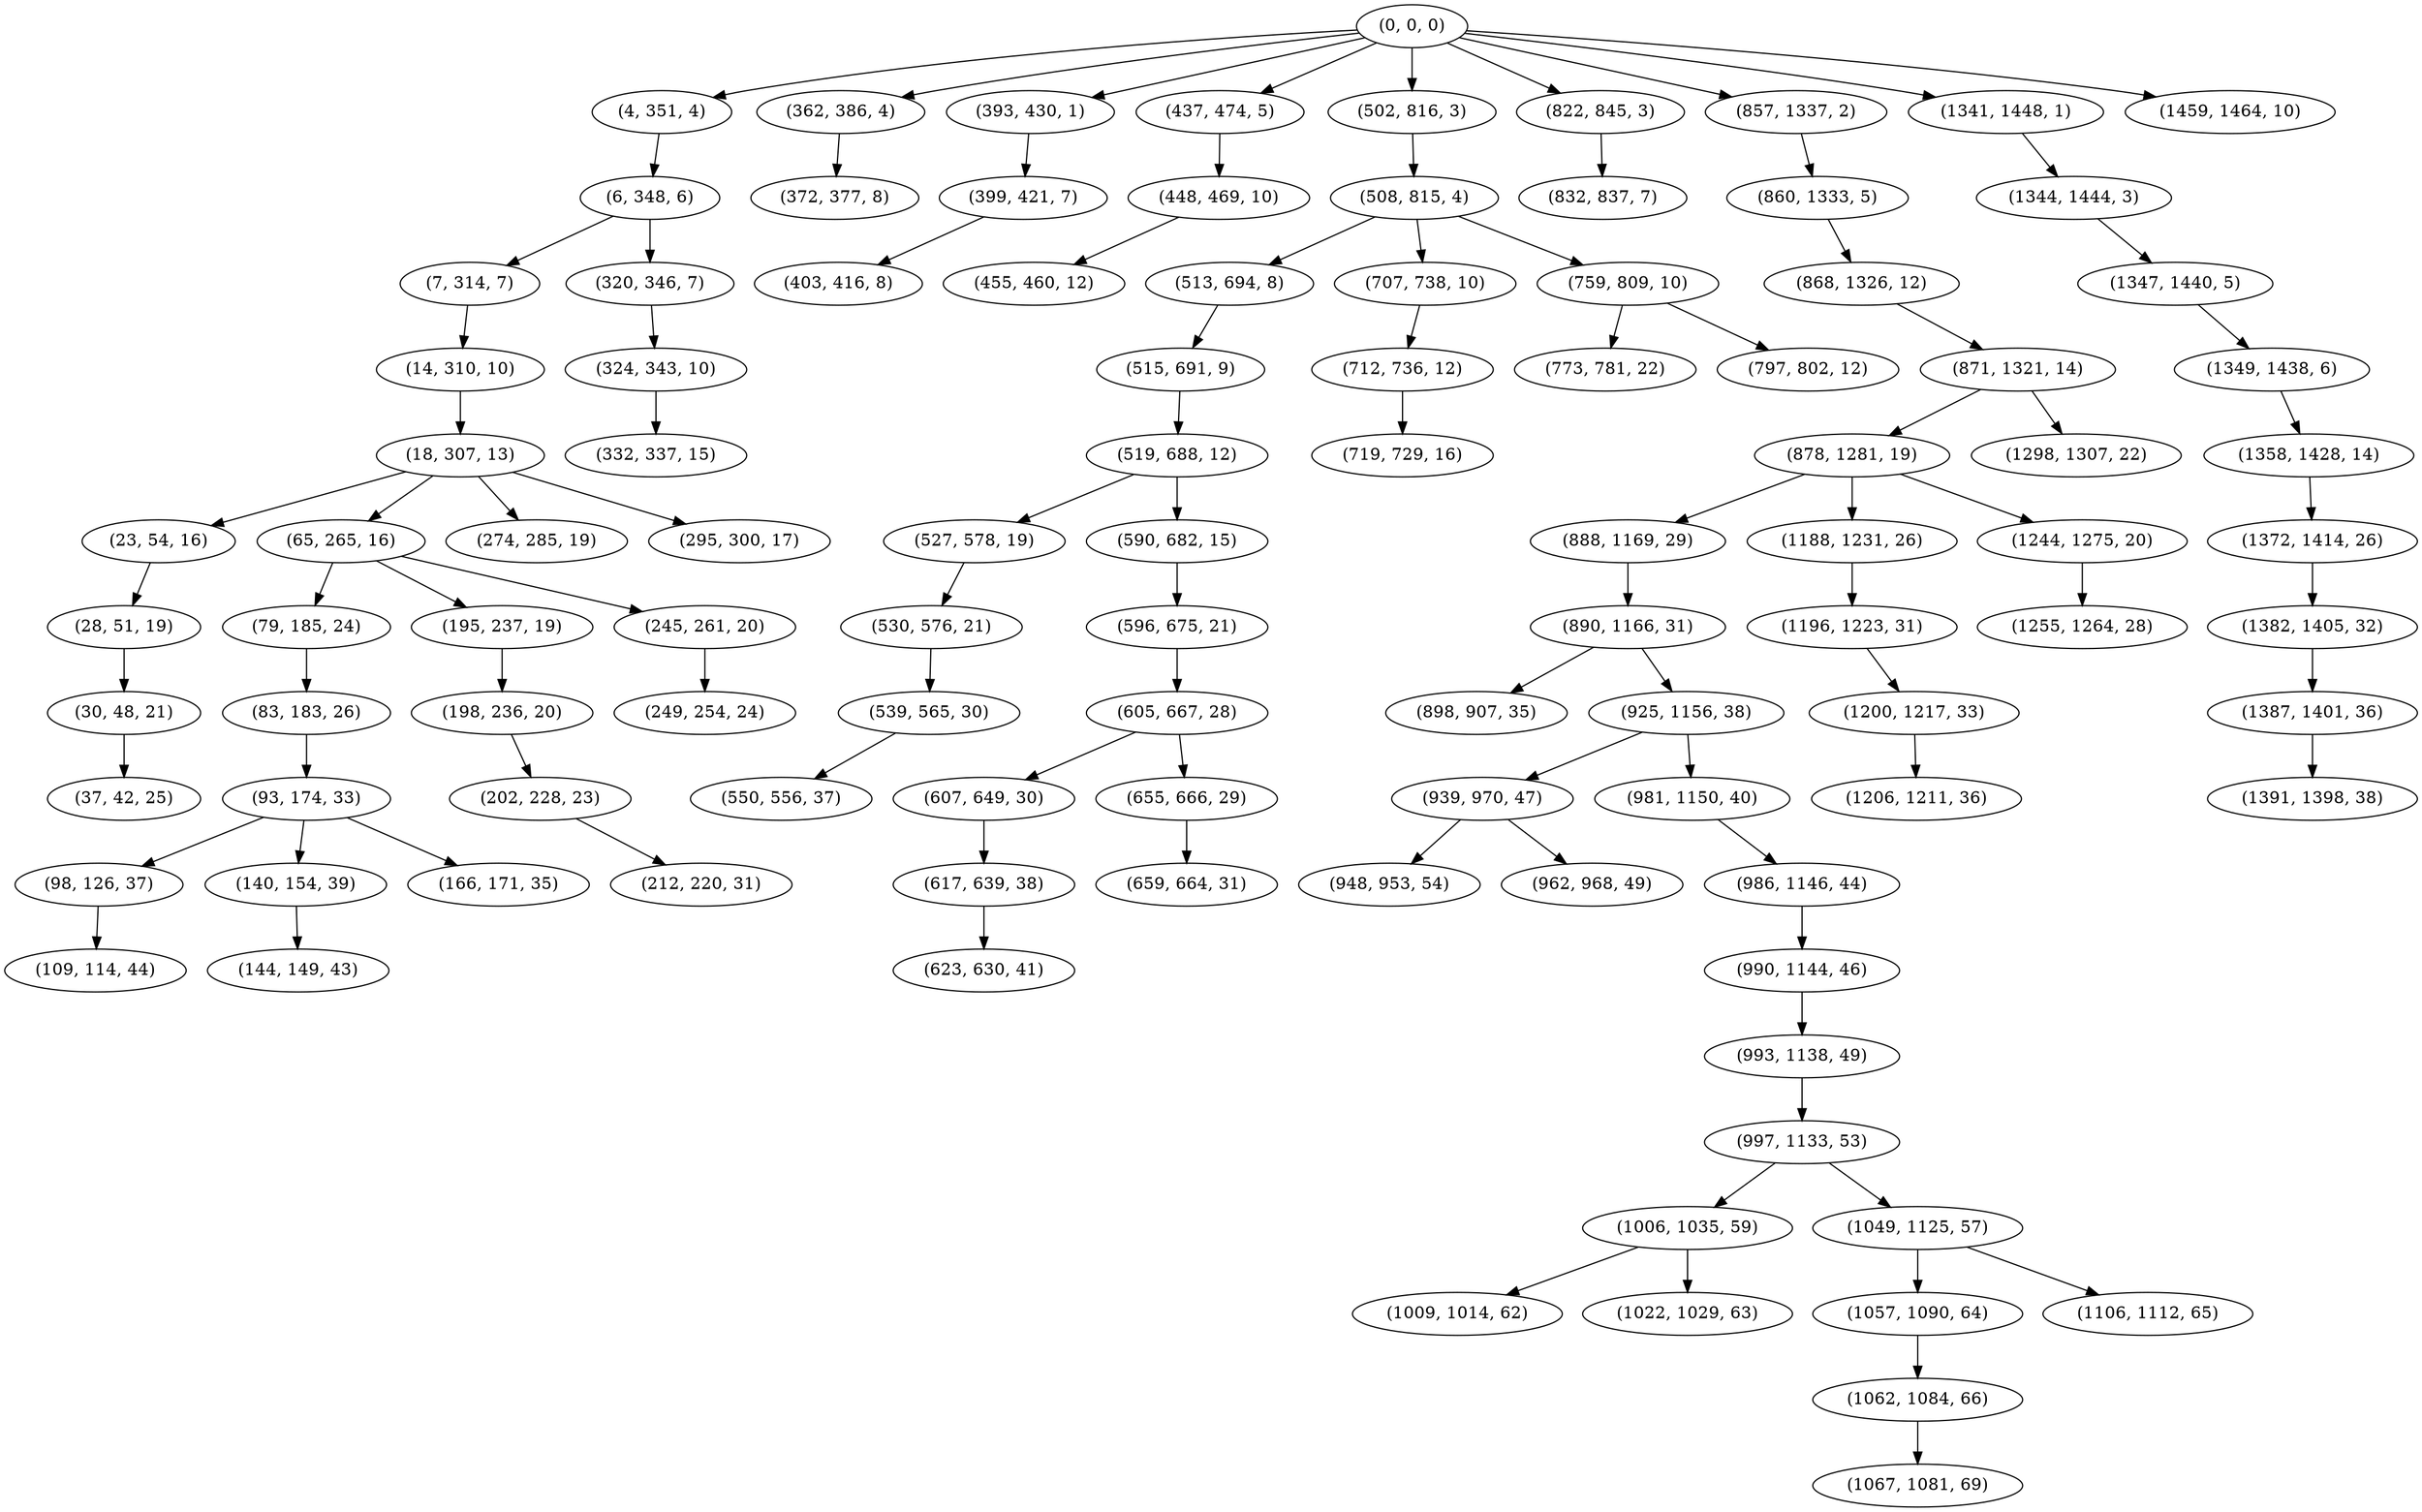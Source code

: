 digraph tree {
    "(0, 0, 0)";
    "(4, 351, 4)";
    "(6, 348, 6)";
    "(7, 314, 7)";
    "(14, 310, 10)";
    "(18, 307, 13)";
    "(23, 54, 16)";
    "(28, 51, 19)";
    "(30, 48, 21)";
    "(37, 42, 25)";
    "(65, 265, 16)";
    "(79, 185, 24)";
    "(83, 183, 26)";
    "(93, 174, 33)";
    "(98, 126, 37)";
    "(109, 114, 44)";
    "(140, 154, 39)";
    "(144, 149, 43)";
    "(166, 171, 35)";
    "(195, 237, 19)";
    "(198, 236, 20)";
    "(202, 228, 23)";
    "(212, 220, 31)";
    "(245, 261, 20)";
    "(249, 254, 24)";
    "(274, 285, 19)";
    "(295, 300, 17)";
    "(320, 346, 7)";
    "(324, 343, 10)";
    "(332, 337, 15)";
    "(362, 386, 4)";
    "(372, 377, 8)";
    "(393, 430, 1)";
    "(399, 421, 7)";
    "(403, 416, 8)";
    "(437, 474, 5)";
    "(448, 469, 10)";
    "(455, 460, 12)";
    "(502, 816, 3)";
    "(508, 815, 4)";
    "(513, 694, 8)";
    "(515, 691, 9)";
    "(519, 688, 12)";
    "(527, 578, 19)";
    "(530, 576, 21)";
    "(539, 565, 30)";
    "(550, 556, 37)";
    "(590, 682, 15)";
    "(596, 675, 21)";
    "(605, 667, 28)";
    "(607, 649, 30)";
    "(617, 639, 38)";
    "(623, 630, 41)";
    "(655, 666, 29)";
    "(659, 664, 31)";
    "(707, 738, 10)";
    "(712, 736, 12)";
    "(719, 729, 16)";
    "(759, 809, 10)";
    "(773, 781, 22)";
    "(797, 802, 12)";
    "(822, 845, 3)";
    "(832, 837, 7)";
    "(857, 1337, 2)";
    "(860, 1333, 5)";
    "(868, 1326, 12)";
    "(871, 1321, 14)";
    "(878, 1281, 19)";
    "(888, 1169, 29)";
    "(890, 1166, 31)";
    "(898, 907, 35)";
    "(925, 1156, 38)";
    "(939, 970, 47)";
    "(948, 953, 54)";
    "(962, 968, 49)";
    "(981, 1150, 40)";
    "(986, 1146, 44)";
    "(990, 1144, 46)";
    "(993, 1138, 49)";
    "(997, 1133, 53)";
    "(1006, 1035, 59)";
    "(1009, 1014, 62)";
    "(1022, 1029, 63)";
    "(1049, 1125, 57)";
    "(1057, 1090, 64)";
    "(1062, 1084, 66)";
    "(1067, 1081, 69)";
    "(1106, 1112, 65)";
    "(1188, 1231, 26)";
    "(1196, 1223, 31)";
    "(1200, 1217, 33)";
    "(1206, 1211, 36)";
    "(1244, 1275, 20)";
    "(1255, 1264, 28)";
    "(1298, 1307, 22)";
    "(1341, 1448, 1)";
    "(1344, 1444, 3)";
    "(1347, 1440, 5)";
    "(1349, 1438, 6)";
    "(1358, 1428, 14)";
    "(1372, 1414, 26)";
    "(1382, 1405, 32)";
    "(1387, 1401, 36)";
    "(1391, 1398, 38)";
    "(1459, 1464, 10)";
    "(0, 0, 0)" -> "(4, 351, 4)";
    "(0, 0, 0)" -> "(362, 386, 4)";
    "(0, 0, 0)" -> "(393, 430, 1)";
    "(0, 0, 0)" -> "(437, 474, 5)";
    "(0, 0, 0)" -> "(502, 816, 3)";
    "(0, 0, 0)" -> "(822, 845, 3)";
    "(0, 0, 0)" -> "(857, 1337, 2)";
    "(0, 0, 0)" -> "(1341, 1448, 1)";
    "(0, 0, 0)" -> "(1459, 1464, 10)";
    "(4, 351, 4)" -> "(6, 348, 6)";
    "(6, 348, 6)" -> "(7, 314, 7)";
    "(6, 348, 6)" -> "(320, 346, 7)";
    "(7, 314, 7)" -> "(14, 310, 10)";
    "(14, 310, 10)" -> "(18, 307, 13)";
    "(18, 307, 13)" -> "(23, 54, 16)";
    "(18, 307, 13)" -> "(65, 265, 16)";
    "(18, 307, 13)" -> "(274, 285, 19)";
    "(18, 307, 13)" -> "(295, 300, 17)";
    "(23, 54, 16)" -> "(28, 51, 19)";
    "(28, 51, 19)" -> "(30, 48, 21)";
    "(30, 48, 21)" -> "(37, 42, 25)";
    "(65, 265, 16)" -> "(79, 185, 24)";
    "(65, 265, 16)" -> "(195, 237, 19)";
    "(65, 265, 16)" -> "(245, 261, 20)";
    "(79, 185, 24)" -> "(83, 183, 26)";
    "(83, 183, 26)" -> "(93, 174, 33)";
    "(93, 174, 33)" -> "(98, 126, 37)";
    "(93, 174, 33)" -> "(140, 154, 39)";
    "(93, 174, 33)" -> "(166, 171, 35)";
    "(98, 126, 37)" -> "(109, 114, 44)";
    "(140, 154, 39)" -> "(144, 149, 43)";
    "(195, 237, 19)" -> "(198, 236, 20)";
    "(198, 236, 20)" -> "(202, 228, 23)";
    "(202, 228, 23)" -> "(212, 220, 31)";
    "(245, 261, 20)" -> "(249, 254, 24)";
    "(320, 346, 7)" -> "(324, 343, 10)";
    "(324, 343, 10)" -> "(332, 337, 15)";
    "(362, 386, 4)" -> "(372, 377, 8)";
    "(393, 430, 1)" -> "(399, 421, 7)";
    "(399, 421, 7)" -> "(403, 416, 8)";
    "(437, 474, 5)" -> "(448, 469, 10)";
    "(448, 469, 10)" -> "(455, 460, 12)";
    "(502, 816, 3)" -> "(508, 815, 4)";
    "(508, 815, 4)" -> "(513, 694, 8)";
    "(508, 815, 4)" -> "(707, 738, 10)";
    "(508, 815, 4)" -> "(759, 809, 10)";
    "(513, 694, 8)" -> "(515, 691, 9)";
    "(515, 691, 9)" -> "(519, 688, 12)";
    "(519, 688, 12)" -> "(527, 578, 19)";
    "(519, 688, 12)" -> "(590, 682, 15)";
    "(527, 578, 19)" -> "(530, 576, 21)";
    "(530, 576, 21)" -> "(539, 565, 30)";
    "(539, 565, 30)" -> "(550, 556, 37)";
    "(590, 682, 15)" -> "(596, 675, 21)";
    "(596, 675, 21)" -> "(605, 667, 28)";
    "(605, 667, 28)" -> "(607, 649, 30)";
    "(605, 667, 28)" -> "(655, 666, 29)";
    "(607, 649, 30)" -> "(617, 639, 38)";
    "(617, 639, 38)" -> "(623, 630, 41)";
    "(655, 666, 29)" -> "(659, 664, 31)";
    "(707, 738, 10)" -> "(712, 736, 12)";
    "(712, 736, 12)" -> "(719, 729, 16)";
    "(759, 809, 10)" -> "(773, 781, 22)";
    "(759, 809, 10)" -> "(797, 802, 12)";
    "(822, 845, 3)" -> "(832, 837, 7)";
    "(857, 1337, 2)" -> "(860, 1333, 5)";
    "(860, 1333, 5)" -> "(868, 1326, 12)";
    "(868, 1326, 12)" -> "(871, 1321, 14)";
    "(871, 1321, 14)" -> "(878, 1281, 19)";
    "(871, 1321, 14)" -> "(1298, 1307, 22)";
    "(878, 1281, 19)" -> "(888, 1169, 29)";
    "(878, 1281, 19)" -> "(1188, 1231, 26)";
    "(878, 1281, 19)" -> "(1244, 1275, 20)";
    "(888, 1169, 29)" -> "(890, 1166, 31)";
    "(890, 1166, 31)" -> "(898, 907, 35)";
    "(890, 1166, 31)" -> "(925, 1156, 38)";
    "(925, 1156, 38)" -> "(939, 970, 47)";
    "(925, 1156, 38)" -> "(981, 1150, 40)";
    "(939, 970, 47)" -> "(948, 953, 54)";
    "(939, 970, 47)" -> "(962, 968, 49)";
    "(981, 1150, 40)" -> "(986, 1146, 44)";
    "(986, 1146, 44)" -> "(990, 1144, 46)";
    "(990, 1144, 46)" -> "(993, 1138, 49)";
    "(993, 1138, 49)" -> "(997, 1133, 53)";
    "(997, 1133, 53)" -> "(1006, 1035, 59)";
    "(997, 1133, 53)" -> "(1049, 1125, 57)";
    "(1006, 1035, 59)" -> "(1009, 1014, 62)";
    "(1006, 1035, 59)" -> "(1022, 1029, 63)";
    "(1049, 1125, 57)" -> "(1057, 1090, 64)";
    "(1049, 1125, 57)" -> "(1106, 1112, 65)";
    "(1057, 1090, 64)" -> "(1062, 1084, 66)";
    "(1062, 1084, 66)" -> "(1067, 1081, 69)";
    "(1188, 1231, 26)" -> "(1196, 1223, 31)";
    "(1196, 1223, 31)" -> "(1200, 1217, 33)";
    "(1200, 1217, 33)" -> "(1206, 1211, 36)";
    "(1244, 1275, 20)" -> "(1255, 1264, 28)";
    "(1341, 1448, 1)" -> "(1344, 1444, 3)";
    "(1344, 1444, 3)" -> "(1347, 1440, 5)";
    "(1347, 1440, 5)" -> "(1349, 1438, 6)";
    "(1349, 1438, 6)" -> "(1358, 1428, 14)";
    "(1358, 1428, 14)" -> "(1372, 1414, 26)";
    "(1372, 1414, 26)" -> "(1382, 1405, 32)";
    "(1382, 1405, 32)" -> "(1387, 1401, 36)";
    "(1387, 1401, 36)" -> "(1391, 1398, 38)";
}
